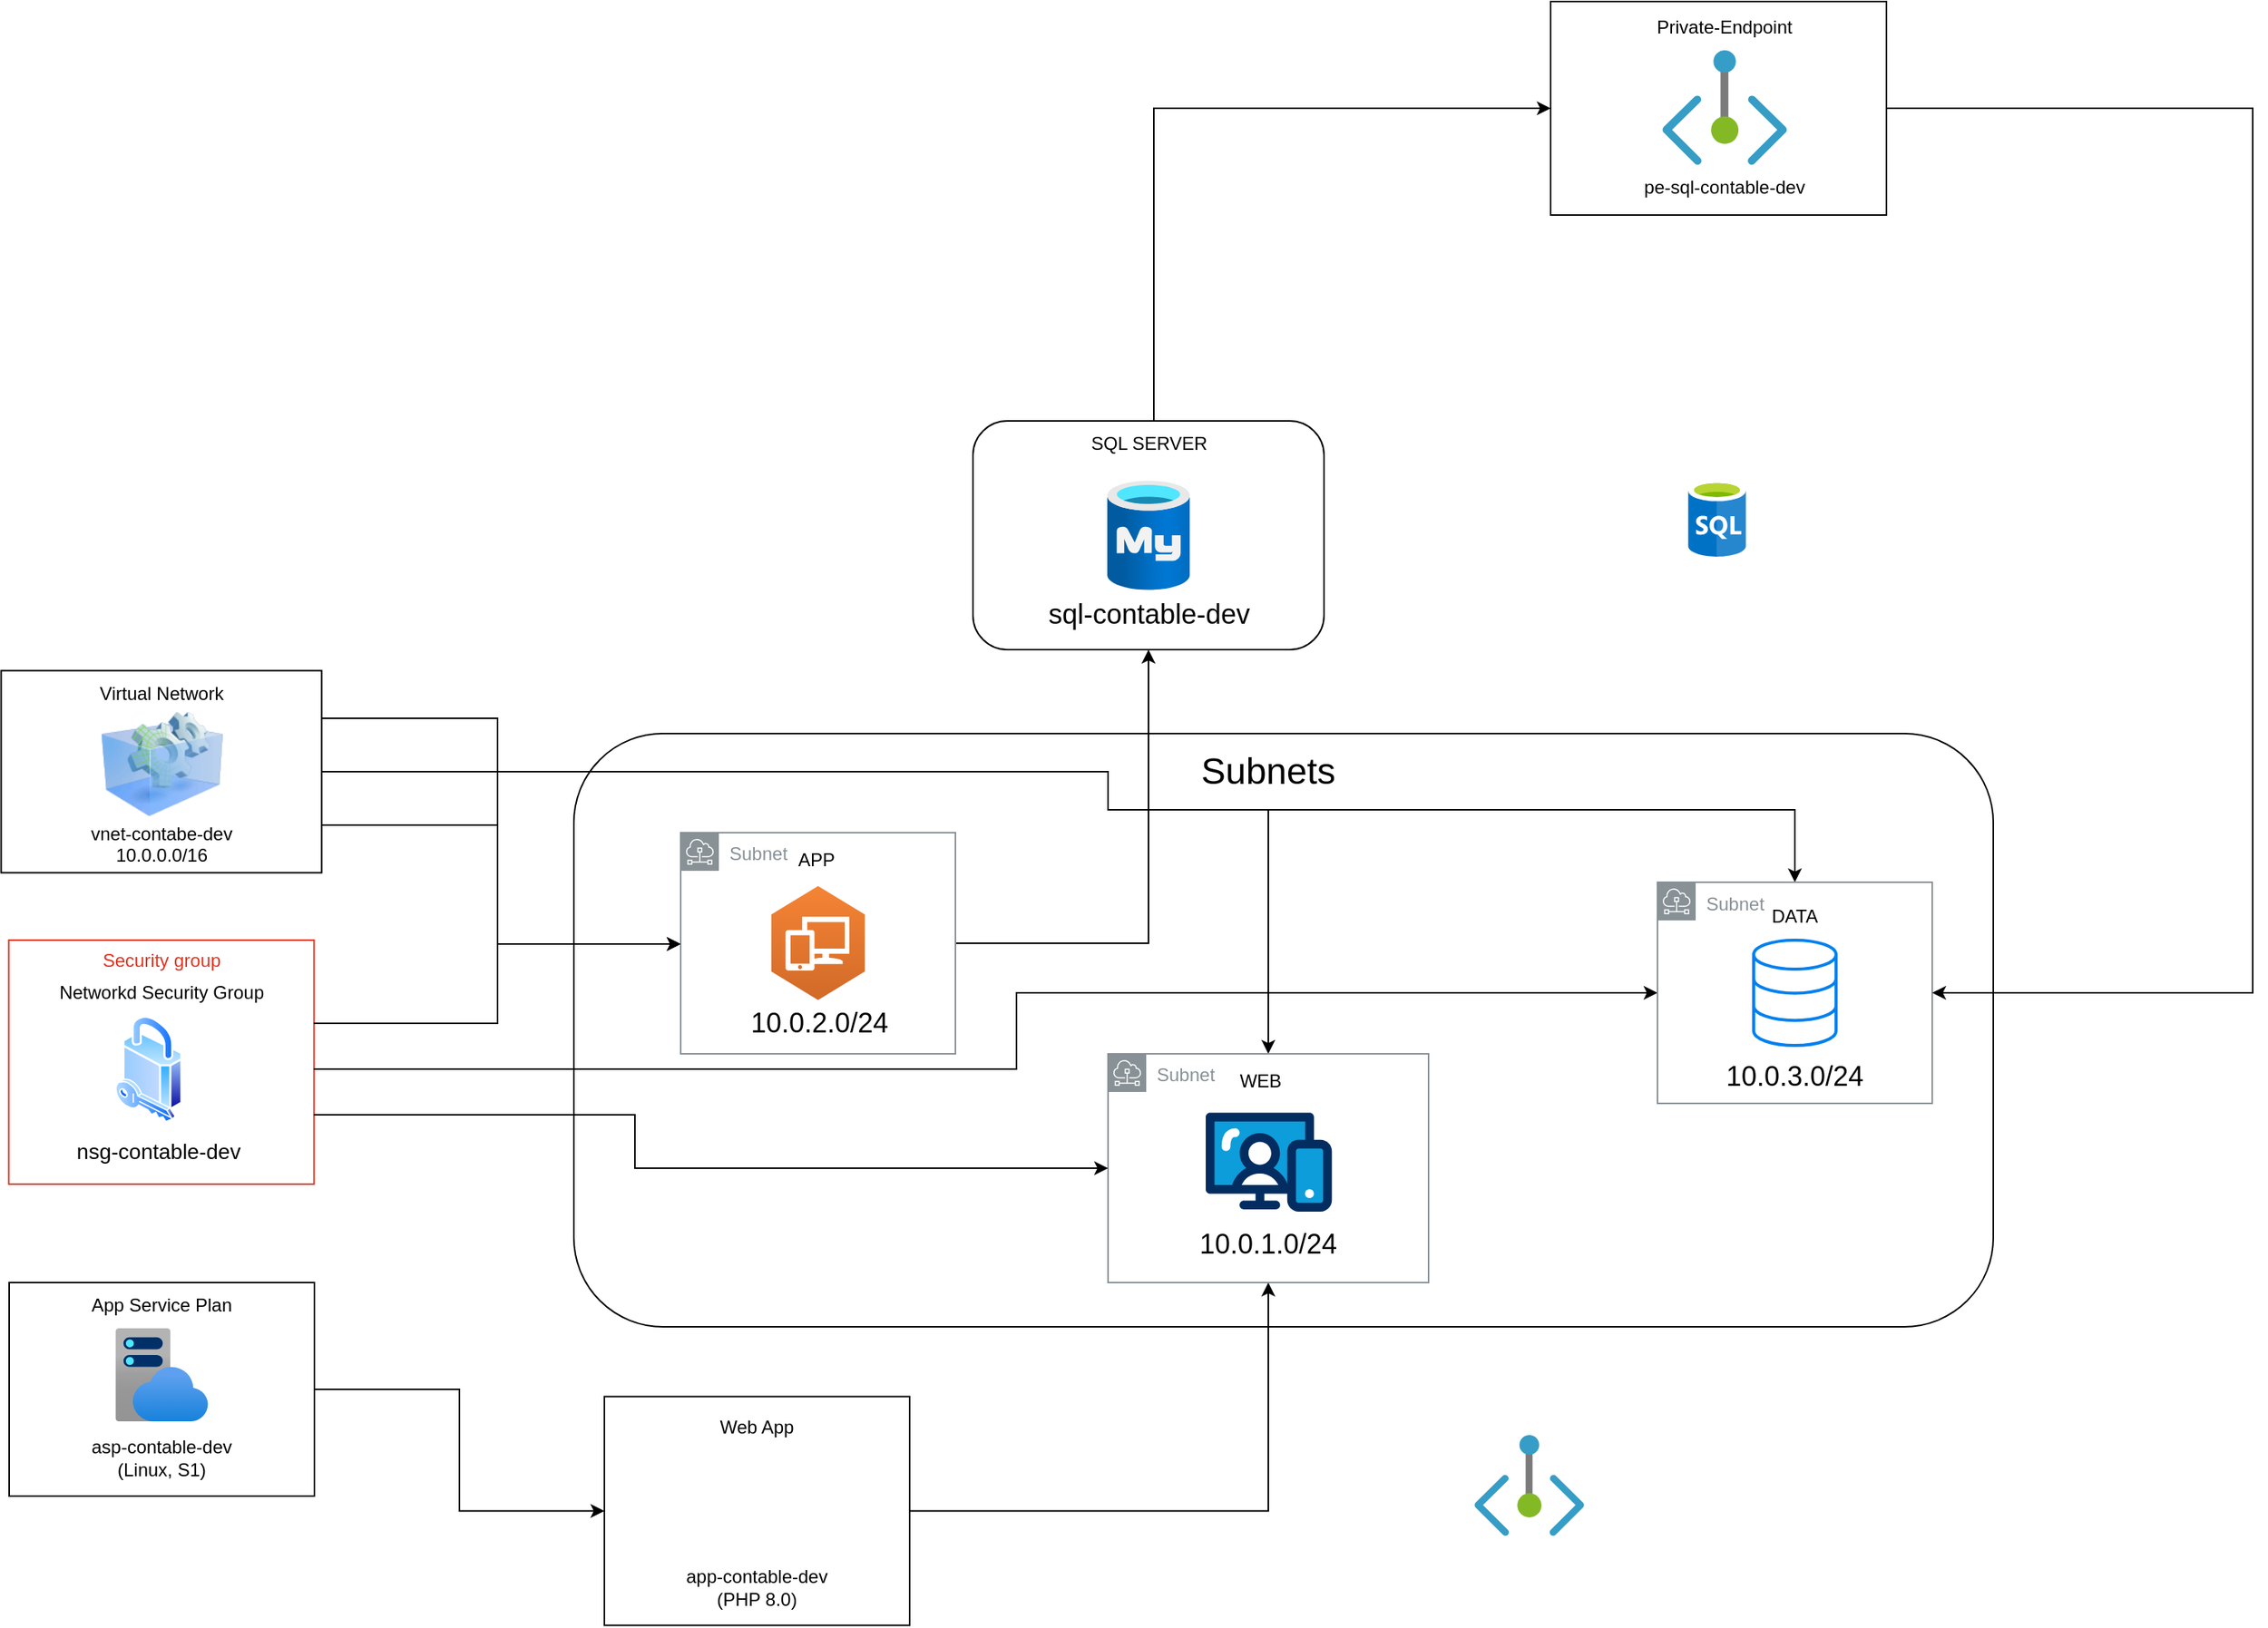 <mxfile version="24.7.17">
  <diagram name="Página-1" id="TPvvo_-l6tkurhbwpSG9">
    <mxGraphModel dx="3199" dy="1268" grid="1" gridSize="10" guides="1" tooltips="1" connect="1" arrows="1" fold="1" page="1" pageScale="1" pageWidth="827" pageHeight="1169" math="0" shadow="0">
      <root>
        <mxCell id="0" />
        <mxCell id="1" parent="0" />
        <mxCell id="-k7Hei3Dbmx0On5LG8Cz-479" value="" style="rounded=0;whiteSpace=wrap;html=1;" vertex="1" parent="1">
          <mxGeometry x="220" y="40" width="220" height="140" as="geometry" />
        </mxCell>
        <mxCell id="-k7Hei3Dbmx0On5LG8Cz-468" value="Security group" style="fillColor=none;strokeColor=#DD3522;verticalAlign=top;fontStyle=0;fontColor=#DD3522;whiteSpace=wrap;html=1;" vertex="1" parent="1">
          <mxGeometry x="-790.25" y="655.45" width="200" height="160" as="geometry" />
        </mxCell>
        <mxCell id="-k7Hei3Dbmx0On5LG8Cz-423" value="" style="rounded=1;whiteSpace=wrap;html=1;" vertex="1" parent="1">
          <mxGeometry x="-420" y="520" width="930" height="389" as="geometry" />
        </mxCell>
        <mxCell id="-k7Hei3Dbmx0On5LG8Cz-465" style="edgeStyle=orthogonalEdgeStyle;rounded=0;orthogonalLoop=1;jettySize=auto;html=1;" edge="1" parent="1" source="-k7Hei3Dbmx0On5LG8Cz-461" target="-k7Hei3Dbmx0On5LG8Cz-425">
          <mxGeometry relative="1" as="geometry" />
        </mxCell>
        <mxCell id="-k7Hei3Dbmx0On5LG8Cz-461" value="" style="rounded=0;whiteSpace=wrap;html=1;" vertex="1" parent="1">
          <mxGeometry x="-400" y="954.75" width="200" height="150" as="geometry" />
        </mxCell>
        <mxCell id="-k7Hei3Dbmx0On5LG8Cz-451" style="edgeStyle=orthogonalEdgeStyle;rounded=0;orthogonalLoop=1;jettySize=auto;html=1;" edge="1" parent="1" source="-k7Hei3Dbmx0On5LG8Cz-450" target="-k7Hei3Dbmx0On5LG8Cz-424">
          <mxGeometry relative="1" as="geometry">
            <Array as="points">
              <mxPoint x="-470" y="545" />
              <mxPoint x="-470" y="658" />
            </Array>
          </mxGeometry>
        </mxCell>
        <mxCell id="-k7Hei3Dbmx0On5LG8Cz-473" style="edgeStyle=orthogonalEdgeStyle;rounded=0;orthogonalLoop=1;jettySize=auto;html=1;" edge="1" parent="1" source="-k7Hei3Dbmx0On5LG8Cz-450" target="-k7Hei3Dbmx0On5LG8Cz-425">
          <mxGeometry relative="1" as="geometry">
            <Array as="points">
              <mxPoint x="-470" y="580" />
              <mxPoint x="-470" y="545" />
              <mxPoint x="-70" y="545" />
              <mxPoint x="-70" y="570" />
              <mxPoint x="35" y="570" />
            </Array>
          </mxGeometry>
        </mxCell>
        <mxCell id="-k7Hei3Dbmx0On5LG8Cz-476" style="edgeStyle=orthogonalEdgeStyle;rounded=0;orthogonalLoop=1;jettySize=auto;html=1;" edge="1" parent="1" source="-k7Hei3Dbmx0On5LG8Cz-450" target="-k7Hei3Dbmx0On5LG8Cz-444">
          <mxGeometry relative="1" as="geometry">
            <Array as="points">
              <mxPoint x="-470" y="510" />
              <mxPoint x="-470" y="545" />
              <mxPoint x="-70" y="545" />
              <mxPoint x="-70" y="570" />
              <mxPoint x="380" y="570" />
            </Array>
          </mxGeometry>
        </mxCell>
        <mxCell id="-k7Hei3Dbmx0On5LG8Cz-450" value="" style="rounded=0;whiteSpace=wrap;html=1;" vertex="1" parent="1">
          <mxGeometry x="-795.25" y="478.75" width="210" height="132.5" as="geometry" />
        </mxCell>
        <mxCell id="-k7Hei3Dbmx0On5LG8Cz-483" style="edgeStyle=orthogonalEdgeStyle;rounded=0;orthogonalLoop=1;jettySize=auto;html=1;entryX=0;entryY=0.5;entryDx=0;entryDy=0;" edge="1" parent="1" source="-k7Hei3Dbmx0On5LG8Cz-438" target="-k7Hei3Dbmx0On5LG8Cz-479">
          <mxGeometry relative="1" as="geometry">
            <Array as="points">
              <mxPoint x="-40" y="110" />
            </Array>
          </mxGeometry>
        </mxCell>
        <mxCell id="-k7Hei3Dbmx0On5LG8Cz-438" value="" style="rounded=1;whiteSpace=wrap;html=1;" vertex="1" parent="1">
          <mxGeometry x="-158.5" y="315" width="230" height="150" as="geometry" />
        </mxCell>
        <mxCell id="-k7Hei3Dbmx0On5LG8Cz-442" style="edgeStyle=orthogonalEdgeStyle;rounded=0;orthogonalLoop=1;jettySize=auto;html=1;entryX=0.5;entryY=1;entryDx=0;entryDy=0;" edge="1" parent="1" source="-k7Hei3Dbmx0On5LG8Cz-424" target="-k7Hei3Dbmx0On5LG8Cz-438">
          <mxGeometry relative="1" as="geometry" />
        </mxCell>
        <mxCell id="-k7Hei3Dbmx0On5LG8Cz-424" value="Subnet" style="sketch=0;outlineConnect=0;gradientColor=none;html=1;whiteSpace=wrap;fontSize=12;fontStyle=0;shape=mxgraph.aws4.group;grIcon=mxgraph.aws4.group_subnet;strokeColor=#879196;fillColor=none;verticalAlign=top;align=left;spacingLeft=30;fontColor=#879196;dashed=0;" vertex="1" parent="1">
          <mxGeometry x="-350" y="585" width="180" height="145" as="geometry" />
        </mxCell>
        <mxCell id="-k7Hei3Dbmx0On5LG8Cz-425" value="Subnet" style="sketch=0;outlineConnect=0;gradientColor=none;html=1;whiteSpace=wrap;fontSize=12;fontStyle=0;shape=mxgraph.aws4.group;grIcon=mxgraph.aws4.group_subnet;strokeColor=#879196;fillColor=none;verticalAlign=top;align=left;spacingLeft=30;fontColor=#879196;dashed=0;" vertex="1" parent="1">
          <mxGeometry x="-70" y="730" width="210" height="150" as="geometry" />
        </mxCell>
        <mxCell id="-k7Hei3Dbmx0On5LG8Cz-426" value="" style="verticalLabelPosition=bottom;aspect=fixed;html=1;shape=mxgraph.salesforce.web;" vertex="1" parent="1">
          <mxGeometry x="-6" y="768.4" width="82.66" height="65.3" as="geometry" />
        </mxCell>
        <mxCell id="-k7Hei3Dbmx0On5LG8Cz-427" value="" style="html=1;verticalLabelPosition=bottom;align=center;labelBackgroundColor=#ffffff;verticalAlign=top;strokeWidth=2;strokeColor=#0080F0;shadow=0;dashed=0;shape=mxgraph.ios7.icons.data;" vertex="1" parent="1">
          <mxGeometry x="353" y="655.45" width="54" height="69.1" as="geometry" />
        </mxCell>
        <mxCell id="-k7Hei3Dbmx0On5LG8Cz-429" value="&lt;font style=&quot;font-size: 18px;&quot;&gt;10.0.1.0/24&lt;/font&gt;" style="text;html=1;align=center;verticalAlign=middle;whiteSpace=wrap;rounded=0;" vertex="1" parent="1">
          <mxGeometry x="5" y="840" width="60" height="30" as="geometry" />
        </mxCell>
        <mxCell id="-k7Hei3Dbmx0On5LG8Cz-433" value="" style="outlineConnect=0;dashed=0;verticalLabelPosition=bottom;verticalAlign=top;align=center;html=1;shape=mxgraph.aws3.workspaces;fillColor=#D16A28;gradientColor=#F58435;gradientDirection=north;" vertex="1" parent="1">
          <mxGeometry x="-290.62" y="620" width="61.25" height="74.75" as="geometry" />
        </mxCell>
        <mxCell id="-k7Hei3Dbmx0On5LG8Cz-434" value="&lt;font style=&quot;font-size: 18px;&quot;&gt;10.0.2.0/24&lt;/font&gt;" style="text;html=1;align=center;verticalAlign=middle;whiteSpace=wrap;rounded=0;" vertex="1" parent="1">
          <mxGeometry x="-289.37" y="694.55" width="60" height="30" as="geometry" />
        </mxCell>
        <mxCell id="-k7Hei3Dbmx0On5LG8Cz-452" style="edgeStyle=orthogonalEdgeStyle;rounded=0;orthogonalLoop=1;jettySize=auto;html=1;" edge="1" parent="1" target="-k7Hei3Dbmx0On5LG8Cz-424">
          <mxGeometry relative="1" as="geometry">
            <mxPoint x="-590.5" y="710" as="sourcePoint" />
            <Array as="points">
              <mxPoint x="-470" y="710" />
              <mxPoint x="-470" y="658" />
            </Array>
          </mxGeometry>
        </mxCell>
        <mxCell id="-k7Hei3Dbmx0On5LG8Cz-453" style="edgeStyle=orthogonalEdgeStyle;rounded=0;orthogonalLoop=1;jettySize=auto;html=1;" edge="1" parent="1" target="-k7Hei3Dbmx0On5LG8Cz-444">
          <mxGeometry relative="1" as="geometry">
            <mxPoint x="-590.5" y="740" as="sourcePoint" />
            <Array as="points">
              <mxPoint x="-130" y="740" />
              <mxPoint x="-130" y="690" />
            </Array>
          </mxGeometry>
        </mxCell>
        <mxCell id="-k7Hei3Dbmx0On5LG8Cz-466" style="edgeStyle=orthogonalEdgeStyle;rounded=0;orthogonalLoop=1;jettySize=auto;html=1;" edge="1" parent="1" target="-k7Hei3Dbmx0On5LG8Cz-425">
          <mxGeometry relative="1" as="geometry">
            <mxPoint x="-590.5" y="770" as="sourcePoint" />
            <Array as="points">
              <mxPoint x="-380" y="770" />
              <mxPoint x="-380" y="805" />
            </Array>
          </mxGeometry>
        </mxCell>
        <mxCell id="-k7Hei3Dbmx0On5LG8Cz-436" value="Networkd Security Group" style="text;html=1;align=center;verticalAlign=middle;whiteSpace=wrap;rounded=0;" vertex="1" parent="1">
          <mxGeometry x="-780.25" y="674.95" width="180" height="30" as="geometry" />
        </mxCell>
        <mxCell id="-k7Hei3Dbmx0On5LG8Cz-437" value="" style="image;aspect=fixed;html=1;points=[];align=center;fontSize=12;image=img/lib/azure2/databases/Azure_Database_MySQL_Server.svg;" vertex="1" parent="1">
          <mxGeometry x="-70.5" y="354" width="54" height="72" as="geometry" />
        </mxCell>
        <mxCell id="-k7Hei3Dbmx0On5LG8Cz-439" value="SQL SERVER" style="text;html=1;align=center;verticalAlign=middle;whiteSpace=wrap;rounded=0;" vertex="1" parent="1">
          <mxGeometry x="-113.5" y="315" width="140" height="30" as="geometry" />
        </mxCell>
        <mxCell id="-k7Hei3Dbmx0On5LG8Cz-441" value="&lt;font style=&quot;font-size: 18px;&quot;&gt;sql-contable-dev&lt;/font&gt;" style="text;html=1;align=center;verticalAlign=middle;whiteSpace=wrap;rounded=0;" vertex="1" parent="1">
          <mxGeometry x="-113.5" y="427" width="140" height="30" as="geometry" />
        </mxCell>
        <mxCell id="-k7Hei3Dbmx0On5LG8Cz-444" value="Subnet" style="sketch=0;outlineConnect=0;gradientColor=none;html=1;whiteSpace=wrap;fontSize=12;fontStyle=0;shape=mxgraph.aws4.group;grIcon=mxgraph.aws4.group_subnet;strokeColor=#879196;fillColor=none;verticalAlign=top;align=left;spacingLeft=30;fontColor=#879196;dashed=0;" vertex="1" parent="1">
          <mxGeometry x="290" y="617.5" width="180" height="145" as="geometry" />
        </mxCell>
        <mxCell id="-k7Hei3Dbmx0On5LG8Cz-445" value="&lt;font style=&quot;font-size: 18px;&quot;&gt;10.0.3.0/24&lt;/font&gt;" style="text;html=1;align=center;verticalAlign=middle;whiteSpace=wrap;rounded=0;" vertex="1" parent="1">
          <mxGeometry x="350" y="730" width="60" height="30" as="geometry" />
        </mxCell>
        <mxCell id="-k7Hei3Dbmx0On5LG8Cz-446" value="" style="image;aspect=fixed;html=1;points=[];align=center;fontSize=12;image=img/lib/azure2/networking/Private_Endpoint.svg;" vertex="1" parent="1">
          <mxGeometry x="293.09" y="72" width="81.82" height="75" as="geometry" />
        </mxCell>
        <mxCell id="-k7Hei3Dbmx0On5LG8Cz-447" value="" style="image;aspect=fixed;html=1;points=[];align=center;fontSize=12;image=img/lib/azure2/networking/Private_Endpoint.svg;" vertex="1" parent="1">
          <mxGeometry x="170" y="980" width="72" height="66" as="geometry" />
        </mxCell>
        <mxCell id="-k7Hei3Dbmx0On5LG8Cz-448" value="" style="image;html=1;image=img/lib/clip_art/computers/Virtual_Application_128x128.png" vertex="1" parent="1">
          <mxGeometry x="-730" y="500" width="80" height="80" as="geometry" />
        </mxCell>
        <mxCell id="-k7Hei3Dbmx0On5LG8Cz-464" style="edgeStyle=orthogonalEdgeStyle;rounded=0;orthogonalLoop=1;jettySize=auto;html=1;entryX=0;entryY=0.5;entryDx=0;entryDy=0;" edge="1" parent="1" source="-k7Hei3Dbmx0On5LG8Cz-449" target="-k7Hei3Dbmx0On5LG8Cz-461">
          <mxGeometry relative="1" as="geometry" />
        </mxCell>
        <mxCell id="-k7Hei3Dbmx0On5LG8Cz-449" value="" style="rounded=0;whiteSpace=wrap;html=1;" vertex="1" parent="1">
          <mxGeometry x="-790" y="880" width="200" height="140" as="geometry" />
        </mxCell>
        <mxCell id="-k7Hei3Dbmx0On5LG8Cz-455" value="" style="image;aspect=fixed;html=1;points=[];align=center;fontSize=12;image=img/lib/azure2/app_services/App_Service_Plans.svg;" vertex="1" parent="1">
          <mxGeometry x="-720.5" y="910" width="61" height="61" as="geometry" />
        </mxCell>
        <mxCell id="-k7Hei3Dbmx0On5LG8Cz-456" value="App Service Plan" style="text;html=1;align=center;verticalAlign=middle;whiteSpace=wrap;rounded=0;" vertex="1" parent="1">
          <mxGeometry x="-755.25" y="880" width="130" height="30" as="geometry" />
        </mxCell>
        <mxCell id="-k7Hei3Dbmx0On5LG8Cz-457" value="asp-contable-dev&lt;div&gt;(Linux, S1)&lt;/div&gt;" style="text;html=1;align=center;verticalAlign=middle;whiteSpace=wrap;rounded=0;" vertex="1" parent="1">
          <mxGeometry x="-755.25" y="980" width="130" height="30" as="geometry" />
        </mxCell>
        <mxCell id="-k7Hei3Dbmx0On5LG8Cz-458" value="" style="shape=image;html=1;verticalAlign=top;verticalLabelPosition=bottom;labelBackgroundColor=#ffffff;imageAspect=0;aspect=fixed;image=https://cdn1.iconfinder.com/data/icons/hawcons/32/700045-icon-86-document-file-php-128.png" vertex="1" parent="1">
          <mxGeometry x="-342.5" y="980" width="85" height="85" as="geometry" />
        </mxCell>
        <mxCell id="-k7Hei3Dbmx0On5LG8Cz-459" value="&lt;font style=&quot;font-size: 24px;&quot;&gt;Subnets&lt;/font&gt;" style="text;html=1;align=center;verticalAlign=middle;whiteSpace=wrap;rounded=0;" vertex="1" parent="1">
          <mxGeometry x="5" y="530" width="60" height="30" as="geometry" />
        </mxCell>
        <mxCell id="-k7Hei3Dbmx0On5LG8Cz-462" value="Web App" style="text;html=1;align=center;verticalAlign=middle;whiteSpace=wrap;rounded=0;" vertex="1" parent="1">
          <mxGeometry x="-330" y="960" width="60" height="30" as="geometry" />
        </mxCell>
        <mxCell id="-k7Hei3Dbmx0On5LG8Cz-463" value="app-contable-dev&lt;div&gt;(PHP 8.0)&lt;/div&gt;" style="text;html=1;align=center;verticalAlign=middle;whiteSpace=wrap;rounded=0;" vertex="1" parent="1">
          <mxGeometry x="-354.75" y="1065" width="109.5" height="30" as="geometry" />
        </mxCell>
        <mxCell id="-k7Hei3Dbmx0On5LG8Cz-467" value="" style="image;aspect=fixed;perimeter=ellipsePerimeter;html=1;align=center;shadow=0;dashed=0;spacingTop=3;image=img/lib/active_directory/security.svg;" vertex="1" parent="1">
          <mxGeometry x="-720.5" y="704.95" width="44.1" height="70" as="geometry" />
        </mxCell>
        <mxCell id="-k7Hei3Dbmx0On5LG8Cz-469" value="&lt;font style=&quot;font-size: 14px;&quot;&gt;nsg-contable-dev&lt;/font&gt;&lt;div&gt;&lt;br&gt;&lt;/div&gt;" style="text;html=1;align=center;verticalAlign=middle;whiteSpace=wrap;rounded=0;" vertex="1" parent="1">
          <mxGeometry x="-772.45" y="786.45" width="160" height="30" as="geometry" />
        </mxCell>
        <mxCell id="-k7Hei3Dbmx0On5LG8Cz-470" value="WEB" style="text;html=1;align=center;verticalAlign=middle;whiteSpace=wrap;rounded=0;" vertex="1" parent="1">
          <mxGeometry y="732.5" width="60" height="30" as="geometry" />
        </mxCell>
        <mxCell id="-k7Hei3Dbmx0On5LG8Cz-471" value="APP" style="text;html=1;align=center;verticalAlign=middle;whiteSpace=wrap;rounded=0;" vertex="1" parent="1">
          <mxGeometry x="-290.62" y="587.5" width="60" height="30" as="geometry" />
        </mxCell>
        <mxCell id="-k7Hei3Dbmx0On5LG8Cz-472" value="DATA" style="text;html=1;align=center;verticalAlign=middle;whiteSpace=wrap;rounded=0;" vertex="1" parent="1">
          <mxGeometry x="350" y="625.45" width="60" height="30" as="geometry" />
        </mxCell>
        <mxCell id="-k7Hei3Dbmx0On5LG8Cz-477" value="Virtual Network" style="text;html=1;align=center;verticalAlign=middle;whiteSpace=wrap;rounded=0;" vertex="1" parent="1">
          <mxGeometry x="-735.37" y="478.75" width="90.25" height="30" as="geometry" />
        </mxCell>
        <mxCell id="-k7Hei3Dbmx0On5LG8Cz-478" value="vnet-contabe-dev&lt;div&gt;10.0.0.0/16&lt;/div&gt;&lt;div&gt;&lt;br&gt;&lt;/div&gt;" style="text;html=1;align=center;verticalAlign=middle;whiteSpace=wrap;rounded=0;" vertex="1" parent="1">
          <mxGeometry x="-760" y="585" width="140" height="30" as="geometry" />
        </mxCell>
        <mxCell id="-k7Hei3Dbmx0On5LG8Cz-480" value="Private-Endpoint" style="text;html=1;align=center;verticalAlign=middle;whiteSpace=wrap;rounded=0;" vertex="1" parent="1">
          <mxGeometry x="274" y="42" width="120" height="30" as="geometry" />
        </mxCell>
        <mxCell id="-k7Hei3Dbmx0On5LG8Cz-481" value="pe-sql-contable-dev" style="text;html=1;align=center;verticalAlign=middle;whiteSpace=wrap;rounded=0;" vertex="1" parent="1">
          <mxGeometry x="269" y="147" width="130" height="30" as="geometry" />
        </mxCell>
        <mxCell id="-k7Hei3Dbmx0On5LG8Cz-484" style="edgeStyle=orthogonalEdgeStyle;rounded=0;orthogonalLoop=1;jettySize=auto;html=1;exitX=1;exitY=0.5;exitDx=0;exitDy=0;" edge="1" parent="1" source="-k7Hei3Dbmx0On5LG8Cz-479" target="-k7Hei3Dbmx0On5LG8Cz-444">
          <mxGeometry relative="1" as="geometry">
            <mxPoint x="610" y="90" as="sourcePoint" />
            <Array as="points">
              <mxPoint x="680" y="110" />
              <mxPoint x="680" y="690" />
            </Array>
          </mxGeometry>
        </mxCell>
        <mxCell id="-k7Hei3Dbmx0On5LG8Cz-485" value="" style="image;sketch=0;aspect=fixed;html=1;points=[];align=center;fontSize=12;image=img/lib/mscae/SQL_Database_generic.svg;" vertex="1" parent="1">
          <mxGeometry x="310" y="354" width="38" height="50" as="geometry" />
        </mxCell>
      </root>
    </mxGraphModel>
  </diagram>
</mxfile>
